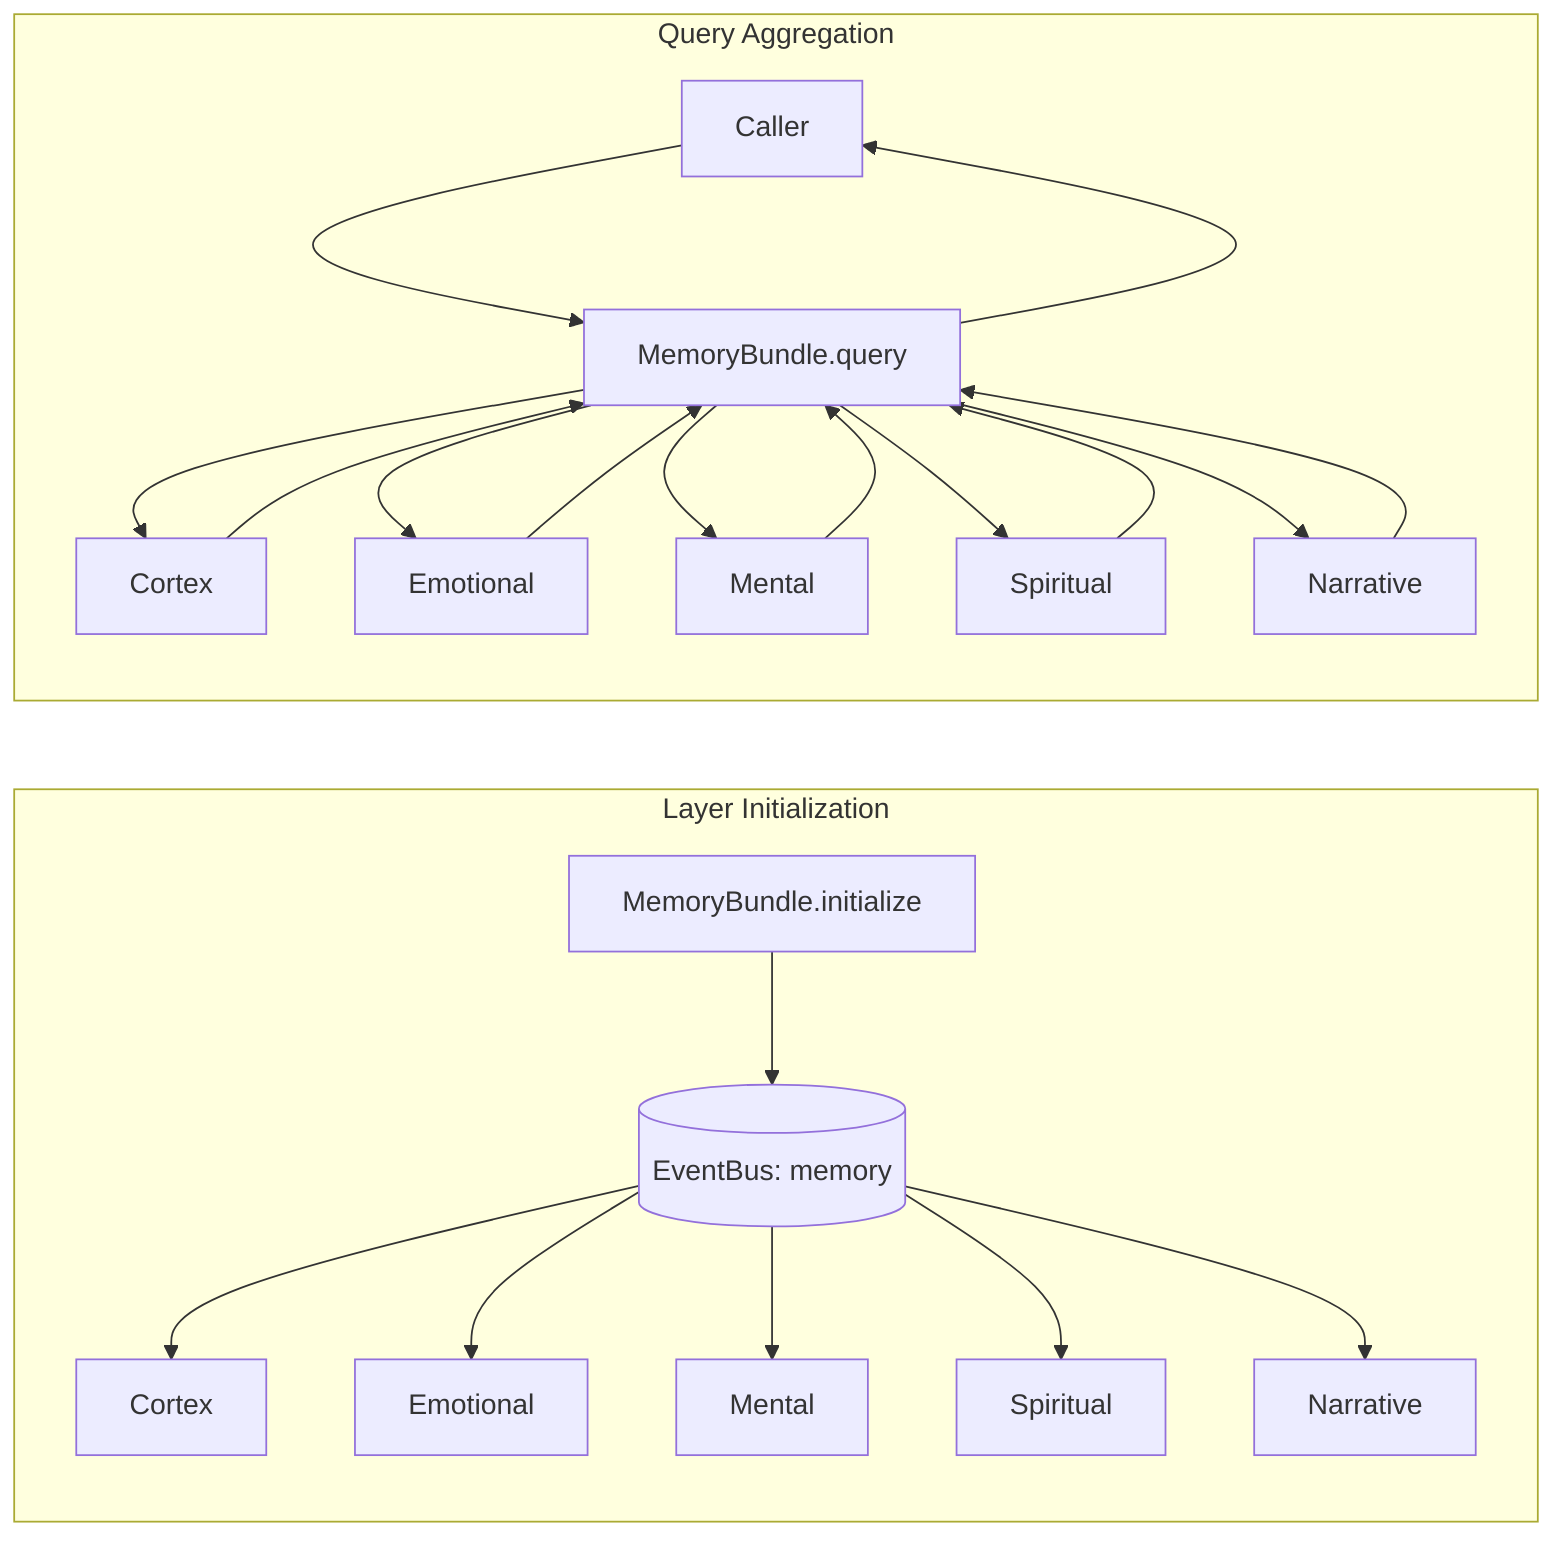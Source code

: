 %% Memory bundle initialization and query aggregation diagram
%% Version: v1.1.0
%% Last updated: 2025-09-07
flowchart LR
    subgraph Init[Layer Initialization]
        MBInit[MemoryBundle.initialize] --> Bus[(EventBus: memory)]
        Bus --> Cortex[Cortex]
        Bus --> Emotional[Emotional]
        Bus --> Mental[Mental]
        Bus --> Spiritual[Spiritual]
        Bus --> Narrative[Narrative]
    end
    subgraph Query[Query Aggregation]
        Caller[Caller] --> MBQuery[MemoryBundle.query]
        MBQuery --> QCortex[Cortex]
        MBQuery --> QEmotional[Emotional]
        MBQuery --> QMental[Mental]
        MBQuery --> QSpiritual[Spiritual]
        MBQuery --> QNarrative[Narrative]
        QCortex --> MBQuery
        QEmotional --> MBQuery
        QMental --> MBQuery
        QSpiritual --> MBQuery
        QNarrative --> MBQuery
        MBQuery --> Caller
    end